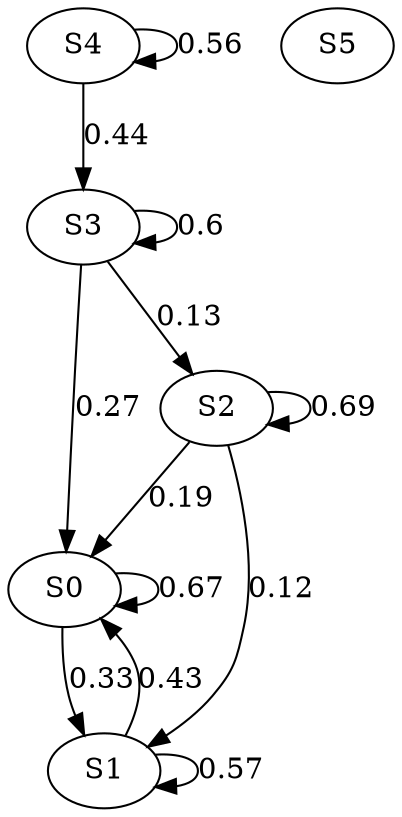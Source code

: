digraph  {
S0;
S1;
S2;
S3;
S4;
S5;
S0 -> S0  [key=0, weight="0.67", label="0.67"];
S0 -> S1  [key=0, weight="0.33", label="0.33"];
S1 -> S0  [key=0, weight="0.43", label="0.43"];
S1 -> S1  [key=0, weight="0.57", label="0.57"];
S2 -> S0  [key=0, weight="0.19", label="0.19"];
S2 -> S1  [key=0, weight="0.12", label="0.12"];
S2 -> S2  [key=0, weight="0.69", label="0.69"];
S3 -> S0  [key=0, weight="0.27", label="0.27"];
S3 -> S2  [key=0, weight="0.13", label="0.13"];
S3 -> S3  [key=0, weight="0.6", label="0.6"];
S4 -> S3  [key=0, weight="0.44", label="0.44"];
S4 -> S4  [key=0, weight="0.56", label="0.56"];
}
